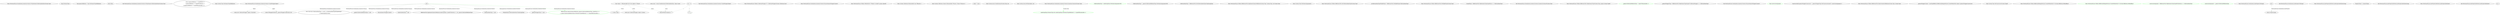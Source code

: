 digraph  {
n13 [cluster="Newtonsoft.Json.Serialization.JsonArrayContract.IsTypeGenericCollectionInterface(System.Type)", file="JsonArrayContract.cs.dot", label="Entry Newtonsoft.Json.Serialization.JsonArrayContract.IsTypeGenericCollectionInterface(System.Type)", span="116-116"];
n47 [cluster="Newtonsoft.Json.Serialization.JsonArrayContract.IsTypeGenericCollectionInterface(System.Type)", file="JsonArrayContract.cs.dot", label="!type.IsGenericType", span="118-118"];
n49 [cluster="Newtonsoft.Json.Serialization.JsonArrayContract.IsTypeGenericCollectionInterface(System.Type)", file="JsonArrayContract.cs.dot", label="Type genericDefinition = type.GetGenericTypeDefinition()", span="121-121"];
n48 [cluster="Newtonsoft.Json.Serialization.JsonArrayContract.IsTypeGenericCollectionInterface(System.Type)", file="JsonArrayContract.cs.dot", label="return false;", span="119-119"];
n51 [cluster="Newtonsoft.Json.Serialization.JsonArrayContract.IsTypeGenericCollectionInterface(System.Type)", file="JsonArrayContract.cs.dot", label="Exit Newtonsoft.Json.Serialization.JsonArrayContract.IsTypeGenericCollectionInterface(System.Type)", span="116-116"];
n50 [cluster="Newtonsoft.Json.Serialization.JsonArrayContract.IsTypeGenericCollectionInterface(System.Type)", file="JsonArrayContract.cs.dot", label="return (genericDefinition == typeof(IList<>)\r\n              || genericDefinition == typeof(ICollection<>)\r\n              || \\ngenericDefinition == typeof(IEnumerable<>));", span="123-125"];
n52 [cluster="System.Type.GetGenericTypeDefinition()", file="JsonArrayContract.cs.dot", label="Entry System.Type.GetGenericTypeDefinition()", span="0-0"];
n15 [cluster="Newtonsoft.Json.Serialization.JsonArrayContract.CreateWrapper(object)", file="JsonArrayContract.cs.dot", label="Entry Newtonsoft.Json.Serialization.JsonArrayContract.CreateWrapper(object)", span="71-71"];
n16 [cluster="Newtonsoft.Json.Serialization.JsonArrayContract.CreateWrapper(object)", file="JsonArrayContract.cs.dot", label="(list is IList && (CollectionItemType == null || !_isCollectionItemTypeNullableType))\r\n        || UnderlyingType.IsArray", span="73-74"];
n17 [cluster="Newtonsoft.Json.Serialization.JsonArrayContract.CreateWrapper(object)", file="JsonArrayContract.cs.dot", label="return new CollectionWrapper<object>((IList)list);", span="75-75"];
n20 [cluster="Newtonsoft.Json.Serialization.JsonArrayContract.CreateWrapper(object)", file="JsonArrayContract.cs.dot", label="return (IWrappedCollection) _genericWrapperCreator(null, list);", span="80-80"];
n21 [cluster="Newtonsoft.Json.Serialization.JsonArrayContract.CreateWrapper(object)", file="JsonArrayContract.cs.dot", label="IList values = ((IEnumerable) list).Cast<object>().ToList()", span="84-84"];
n18 [cluster="Newtonsoft.Json.Serialization.JsonArrayContract.CreateWrapper(object)", file="JsonArrayContract.cs.dot", label="_genericCollectionDefinitionType != null", span="77-77"];
n30 [cluster="Newtonsoft.Json.Serialization.JsonArrayContract.CreateWrapper(object)", file="JsonArrayContract.cs.dot", label="Exit Newtonsoft.Json.Serialization.JsonArrayContract.CreateWrapper(object)", span="71-71"];
n31 [cluster="Newtonsoft.Json.Utilities.CollectionWrapper<T>.CollectionWrapper(System.Collections.IList)", file="JsonArrayContract.cs.dot", label="Entry Newtonsoft.Json.Utilities.CollectionWrapper<T>.CollectionWrapper(System.Collections.IList)", span="46-46"];
n19 [cluster="Newtonsoft.Json.Serialization.JsonArrayContract.CreateWrapper(object)", file="JsonArrayContract.cs.dot", label="EnsureGenericWrapperCreator()", span="79-79"];
n32 [cluster="Newtonsoft.Json.Serialization.JsonArrayContract.EnsureGenericWrapperCreator()", file="JsonArrayContract.cs.dot", label="Entry Newtonsoft.Json.Serialization.JsonArrayContract.EnsureGenericWrapperCreator()", span="101-101"];
n33 [cluster="Newtonsoft.Json.Utilities.MethodCall<T, TResult>.Invoke(T, params object[])", file="JsonArrayContract.cs.dot", label="Entry Newtonsoft.Json.Utilities.MethodCall<T, TResult>.Invoke(T, params object[])", span="27-27"];
n22 [cluster="Newtonsoft.Json.Serialization.JsonArrayContract.CreateWrapper(object)", file="JsonArrayContract.cs.dot", label="CollectionItemType != null", span="86-86"];
n23 [cluster="Newtonsoft.Json.Serialization.JsonArrayContract.CreateWrapper(object)", file="JsonArrayContract.cs.dot", label="Array array = Array.CreateInstance(CollectionItemType, values.Count)", span="88-88"];
n25 [cluster="Newtonsoft.Json.Serialization.JsonArrayContract.CreateWrapper(object)", file="JsonArrayContract.cs.dot", label="i < values.Count", span="89-89"];
n26 [cluster="Newtonsoft.Json.Serialization.JsonArrayContract.CreateWrapper(object)", file="JsonArrayContract.cs.dot", label="array.SetValue(values[i], i)", span="91-91"];
n29 [cluster="Newtonsoft.Json.Serialization.JsonArrayContract.CreateWrapper(object)", file="JsonArrayContract.cs.dot", label="return new CollectionWrapper<object>(values);", span="97-97"];
n34 [cluster="System.Collections.IEnumerable.Cast<TResult>()", file="JsonArrayContract.cs.dot", label="Entry System.Collections.IEnumerable.Cast<TResult>()", span="0-0"];
n35 [cluster="System.Collections.Generic.IEnumerable<TSource>.ToList<TSource>()", file="JsonArrayContract.cs.dot", label="Entry System.Collections.Generic.IEnumerable<TSource>.ToList<TSource>()", span="0-0"];
n24 [cluster="Newtonsoft.Json.Serialization.JsonArrayContract.CreateWrapper(object)", file="JsonArrayContract.cs.dot", label="int i = 0", span="89-89"];
n28 [cluster="Newtonsoft.Json.Serialization.JsonArrayContract.CreateWrapper(object)", file="JsonArrayContract.cs.dot", label="values = array", span="94-94"];
n36 [cluster="System.Array.CreateInstance(System.Type, int)", file="JsonArrayContract.cs.dot", label="Entry System.Array.CreateInstance(System.Type, int)", span="0-0"];
n27 [cluster="Newtonsoft.Json.Serialization.JsonArrayContract.CreateWrapper(object)", file="JsonArrayContract.cs.dot", label="i++", span="89-89"];
n37 [cluster="System.Array.SetValue(object, int)", file="JsonArrayContract.cs.dot", label="Entry System.Array.SetValue(object, int)", span="0-0"];
n0 [cluster="Newtonsoft.Json.Serialization.JsonArrayContract.JsonArrayContract(System.Type)", file="JsonArrayContract.cs.dot", label="Entry Newtonsoft.Json.Serialization.JsonArrayContract.JsonArrayContract(System.Type)", span="50-50"];
n1 [cluster="Newtonsoft.Json.Serialization.JsonArrayContract.JsonArrayContract(System.Type)", file="JsonArrayContract.cs.dot", label="ReflectionUtils.ImplementsGenericDefinition(underlyingType, typeof(ICollection<>), out _genericCollectionDefinitionType)", span="53-53"];
d3 [cluster="Newtonsoft.Json.Serialization.JsonArrayContract.JsonArrayContract(System.Type)", color=green, community=0, file="JsonArrayContract.cs.dot", label="underlyingType.IsGenericType && underlyingType.GetGenericTypeDefinition() == typeof(IEnumerable<>)", prediction=0, span="57-57"];
d5 [cluster="Newtonsoft.Json.Serialization.JsonArrayContract.JsonArrayContract(System.Type)", color=green, community=0, file="JsonArrayContract.cs.dot", label="CollectionItemType = underlyingType.GetGenericArguments()[0]", prediction=1, span="60-60"];
n2 [cluster="Newtonsoft.Json.Serialization.JsonArrayContract.JsonArrayContract(System.Type)", file="JsonArrayContract.cs.dot", label="CollectionItemType = _genericCollectionDefinitionType.GetGenericArguments()[0]", span="55-55"];
n3 [cluster="Newtonsoft.Json.Serialization.JsonArrayContract.JsonArrayContract(System.Type)", file="JsonArrayContract.cs.dot", label="CollectionItemType = ReflectionUtils.GetCollectionItemType(UnderlyingType)", span="59-59"];
n9 [cluster="Newtonsoft.Json.Utilities.ReflectionUtils.ImplementsGenericDefinition(System.Type, System.Type, out System.Type)", file="JsonArrayContract.cs.dot", label="Entry Newtonsoft.Json.Utilities.ReflectionUtils.ImplementsGenericDefinition(System.Type, System.Type, out System.Type)", span="253-253"];
n4 [cluster="Newtonsoft.Json.Serialization.JsonArrayContract.JsonArrayContract(System.Type)", file="JsonArrayContract.cs.dot", label="CollectionItemType != null", span="62-62"];
n10 [cluster="System.Type.GetGenericArguments()", file="JsonArrayContract.cs.dot", label="Entry System.Type.GetGenericArguments()", span="0-0"];
n11 [cluster="Newtonsoft.Json.Utilities.ReflectionUtils.GetCollectionItemType(System.Type)", file="JsonArrayContract.cs.dot", label="Entry Newtonsoft.Json.Utilities.ReflectionUtils.GetCollectionItemType(System.Type)", span="371-371"];
n5 [cluster="Newtonsoft.Json.Serialization.JsonArrayContract.JsonArrayContract(System.Type)", file="JsonArrayContract.cs.dot", label="_isCollectionItemTypeNullableType = ReflectionUtils.IsNullableType(CollectionItemType)", span="63-63"];
n6 [cluster="Newtonsoft.Json.Serialization.JsonArrayContract.JsonArrayContract(System.Type)", file="JsonArrayContract.cs.dot", label="IsTypeGenericCollectionInterface(UnderlyingType)", span="65-65"];
n12 [cluster="Newtonsoft.Json.Utilities.ReflectionUtils.IsNullableType(System.Type)", file="JsonArrayContract.cs.dot", label="Entry Newtonsoft.Json.Utilities.ReflectionUtils.IsNullableType(System.Type)", span="190-190"];
n7 [cluster="Newtonsoft.Json.Serialization.JsonArrayContract.JsonArrayContract(System.Type)", file="JsonArrayContract.cs.dot", label="CreatedType = ReflectionUtils.MakeGenericType(typeof(List<>), CollectionItemType)", span="67-67"];
n8 [cluster="Newtonsoft.Json.Serialization.JsonArrayContract.JsonArrayContract(System.Type)", file="JsonArrayContract.cs.dot", label="Exit Newtonsoft.Json.Serialization.JsonArrayContract.JsonArrayContract(System.Type)", span="50-50"];
n14 [cluster="Newtonsoft.Json.Utilities.ReflectionUtils.MakeGenericType(System.Type, params System.Type[])", file="JsonArrayContract.cs.dot", label="Entry Newtonsoft.Json.Utilities.ReflectionUtils.MakeGenericType(System.Type, params System.Type[])", span="760-760"];
d4 [cluster="Newtonsoft.Json.Serialization.JsonArrayContract.JsonArrayContract(System.Type)", color=green, community=0, file="JsonArrayContract.cs.dot", label="_genericCollectionDefinitionType =  typeof (IEnumerable<>)", prediction=2, span="59-59"];
n38 [cluster="Newtonsoft.Json.Serialization.JsonArrayContract.EnsureGenericWrapperCreator()", file="JsonArrayContract.cs.dot", label="_genericWrapperType == null", span="103-103"];
n39 [cluster="Newtonsoft.Json.Serialization.JsonArrayContract.EnsureGenericWrapperCreator()", file="JsonArrayContract.cs.dot", label="_genericWrapperType = ReflectionUtils.MakeGenericType(typeof (CollectionWrapper<>), CollectionItemType)", span="105-105"];
n43 [cluster="Newtonsoft.Json.Serialization.JsonArrayContract.EnsureGenericWrapperCreator()", file="JsonArrayContract.cs.dot", label="Exit Newtonsoft.Json.Serialization.JsonArrayContract.EnsureGenericWrapperCreator()", span="101-101"];
d44 [cluster="Newtonsoft.Json.Serialization.JsonArrayContract.EnsureGenericWrapperCreator()", color=green, community=0, file="JsonArrayContract.cs.dot", label="Type constructorArgument", prediction=3, span="112-112"];
n41 [cluster="Newtonsoft.Json.Serialization.JsonArrayContract.EnsureGenericWrapperCreator()", file="JsonArrayContract.cs.dot", label="ConstructorInfo genericWrapperConstructor = _genericWrapperType.GetConstructor(new[] { constructorArgument })", span="111-111"];
n44 [cluster="Newtonsoft.Json.Utilities.ReflectionUtils.InheritsGenericDefinition(System.Type, System.Type)", file="JsonArrayContract.cs.dot", label="Entry Newtonsoft.Json.Utilities.ReflectionUtils.InheritsGenericDefinition(System.Type, System.Type)", span="327-327"];
n42 [cluster="Newtonsoft.Json.Serialization.JsonArrayContract.EnsureGenericWrapperCreator()", file="JsonArrayContract.cs.dot", label="_genericWrapperCreator = JsonTypeReflector.ReflectionDelegateFactory.CreateMethodCall<object>(genericWrapperConstructor)", span="112-112"];
n45 [cluster="System.Type.GetConstructor(System.Type[])", file="JsonArrayContract.cs.dot", label="Entry System.Type.GetConstructor(System.Type[])", span="0-0"];
n46 [cluster="Newtonsoft.Json.Utilities.ReflectionDelegateFactory.CreateMethodCall<T>(System.Reflection.MethodBase)", file="JsonArrayContract.cs.dot", label="Entry Newtonsoft.Json.Utilities.ReflectionDelegateFactory.CreateMethodCall<T>(System.Reflection.MethodBase)", span="59-59"];
d53 [cluster="Newtonsoft.Json.Utilities.ReflectionDelegateFactory.CreateMethodCall<T>(System.Reflection.MethodBase)", color=green, community=0, file="JsonArrayContract.cs.dot", label="Entry Newtonsoft.Json.Utilities.ReflectionDelegateFactory.CreateMethodCall<T>(System.Reflection.MethodBase)", prediction=4, span="59-59"];
d45 [cluster="Newtonsoft.Json.Serialization.JsonArrayContract.EnsureGenericWrapperCreator()", color=green, community=0, file="JsonArrayContract.cs.dot", label="ReflectionUtils.InheritsGenericDefinition(_genericCollectionDefinitionType, typeof(List<>))\r\n          || _genericCollectionDefinitionType.GetGenericTypeDefinition() == \\ntypeof(IEnumerable<>)", prediction=5, span="114-115"];
d46 [cluster="Newtonsoft.Json.Serialization.JsonArrayContract.EnsureGenericWrapperCreator()", color=green, community=0, file="JsonArrayContract.cs.dot", label="constructorArgument = ReflectionUtils.MakeGenericType(typeof(ICollection<>), CollectionItemType)", prediction=6, span="116-116"];
d47 [cluster="Newtonsoft.Json.Serialization.JsonArrayContract.EnsureGenericWrapperCreator()", color=green, community=0, file="JsonArrayContract.cs.dot", label="constructorArgument = _genericCollectionDefinitionType", prediction=7, span="118-118"];
m0_0 [cluster="Newtonsoft.Json.Serialization.JsonProperty.ToString()", file="JsonProperty.cs", label="Entry Newtonsoft.Json.Serialization.JsonProperty.ToString()", span="163-163"];
m0_1 [cluster="Newtonsoft.Json.Serialization.JsonProperty.ToString()", file="JsonProperty.cs", label="return PropertyName;", span="165-165"];
m0_2 [cluster="Newtonsoft.Json.Serialization.JsonProperty.ToString()", file="JsonProperty.cs", label="Exit Newtonsoft.Json.Serialization.JsonProperty.ToString()", span="163-163"];
m1_2 [cluster="Newtonsoft.Json.JsonPropertyAttribute.JsonPropertyAttribute(string)", file="JsonPropertyAttribute.cs", label="Entry Newtonsoft.Json.JsonPropertyAttribute.JsonPropertyAttribute(string)", span="104-104"];
m1_3 [cluster="Newtonsoft.Json.JsonPropertyAttribute.JsonPropertyAttribute(string)", file="JsonPropertyAttribute.cs", label="PropertyName = propertyName", span="106-106"];
m1_4 [cluster="Newtonsoft.Json.JsonPropertyAttribute.JsonPropertyAttribute(string)", file="JsonPropertyAttribute.cs", label="Exit Newtonsoft.Json.JsonPropertyAttribute.JsonPropertyAttribute(string)", span="104-104"];
m1_0 [cluster="Newtonsoft.Json.JsonPropertyAttribute.JsonPropertyAttribute()", file="JsonPropertyAttribute.cs", label="Entry Newtonsoft.Json.JsonPropertyAttribute.JsonPropertyAttribute()", span="96-96"];
m1_1 [cluster="Newtonsoft.Json.JsonPropertyAttribute.JsonPropertyAttribute()", file="JsonPropertyAttribute.cs", label="Exit Newtonsoft.Json.JsonPropertyAttribute.JsonPropertyAttribute()", span="96-96"];
n53;
m0_3;
m1_5;
n15 -> n17  [color=darkseagreen4, key=1, label=object, style=dashed];
n15 -> n20  [color=darkseagreen4, key=1, label=object, style=dashed];
n21 -> n25  [color=darkseagreen4, key=1, label=values, style=dashed];
n21 -> n26  [color=darkseagreen4, key=1, label=values, style=dashed];
n21 -> n29  [color=darkseagreen4, key=1, label=values, style=dashed];
n23 -> n26  [color=darkseagreen4, key=1, label=array, style=dashed];
n24 -> n26  [color=darkseagreen4, key=1, label=i, style=dashed];
n24 -> n27  [color=darkseagreen4, key=1, label=i, style=dashed];
n27 -> n27  [color=darkseagreen4, key=1, label=i, style=dashed];
n0 -> d3  [color=green, key=1, label="System.Type", style=dashed];
n53 -> n16  [color=darkseagreen4, key=1, label="Newtonsoft.Json.Serialization.JsonArrayContract", style=dashed];
n53 -> n18  [color=darkseagreen4, key=1, label="Newtonsoft.Json.Serialization.JsonArrayContract", style=dashed];
n53 -> n19  [color=darkseagreen4, key=1, label="Newtonsoft.Json.Serialization.JsonArrayContract", style=dashed];
n53 -> n20  [color=darkseagreen4, key=1, label="Newtonsoft.Json.Serialization.JsonArrayContract", style=dashed];
n53 -> n22  [color=darkseagreen4, key=1, label="Newtonsoft.Json.Serialization.JsonArrayContract", style=dashed];
n53 -> n1  [color=darkseagreen4, key=1, label="Newtonsoft.Json.Serialization.JsonArrayContract", style=dashed];
n53 -> n4  [color=darkseagreen4, key=1, label="Newtonsoft.Json.Serialization.JsonArrayContract", style=dashed];
n53 -> n6  [color=darkseagreen4, key=1, label="Newtonsoft.Json.Serialization.JsonArrayContract", style=dashed];
n53 -> n38  [color=darkseagreen4, key=1, label="Newtonsoft.Json.Serialization.JsonArrayContract", style=dashed];
n53 -> d45  [color=green, key=1, label="Newtonsoft.Json.Serialization.JsonArrayContract", style=dashed];
m0_3 -> m0_1  [color=darkseagreen4, key=1, label="Newtonsoft.Json.Serialization.JsonProperty", style=dashed];
}
